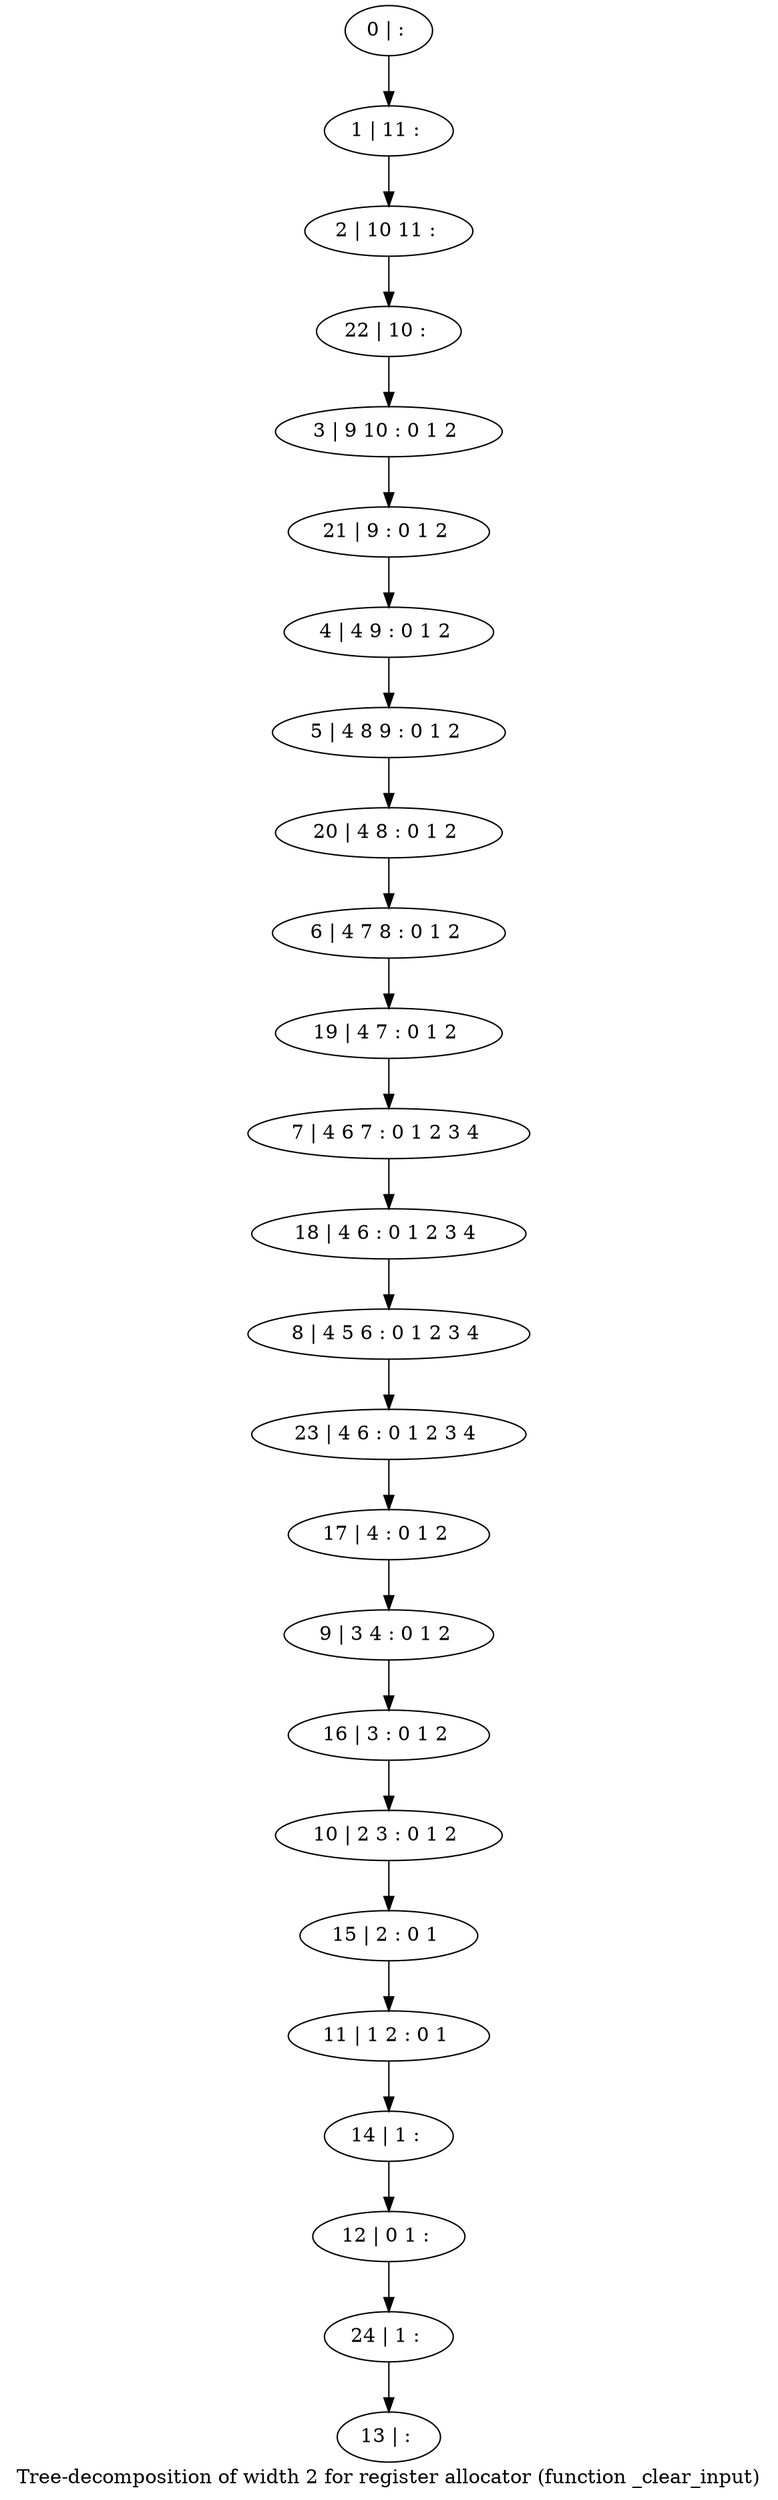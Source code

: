 digraph G {
graph [label="Tree-decomposition of width 2 for register allocator (function _clear_input)"]
0[label="0 | : "];
1[label="1 | 11 : "];
2[label="2 | 10 11 : "];
3[label="3 | 9 10 : 0 1 2 "];
4[label="4 | 4 9 : 0 1 2 "];
5[label="5 | 4 8 9 : 0 1 2 "];
6[label="6 | 4 7 8 : 0 1 2 "];
7[label="7 | 4 6 7 : 0 1 2 3 4 "];
8[label="8 | 4 5 6 : 0 1 2 3 4 "];
9[label="9 | 3 4 : 0 1 2 "];
10[label="10 | 2 3 : 0 1 2 "];
11[label="11 | 1 2 : 0 1 "];
12[label="12 | 0 1 : "];
13[label="13 | : "];
14[label="14 | 1 : "];
15[label="15 | 2 : 0 1 "];
16[label="16 | 3 : 0 1 2 "];
17[label="17 | 4 : 0 1 2 "];
18[label="18 | 4 6 : 0 1 2 3 4 "];
19[label="19 | 4 7 : 0 1 2 "];
20[label="20 | 4 8 : 0 1 2 "];
21[label="21 | 9 : 0 1 2 "];
22[label="22 | 10 : "];
23[label="23 | 4 6 : 0 1 2 3 4 "];
24[label="24 | 1 : "];
0->1 ;
1->2 ;
4->5 ;
14->12 ;
11->14 ;
15->11 ;
10->15 ;
16->10 ;
9->16 ;
17->9 ;
18->8 ;
7->18 ;
19->7 ;
6->19 ;
20->6 ;
5->20 ;
21->4 ;
3->21 ;
22->3 ;
2->22 ;
23->17 ;
8->23 ;
24->13 ;
12->24 ;
}

